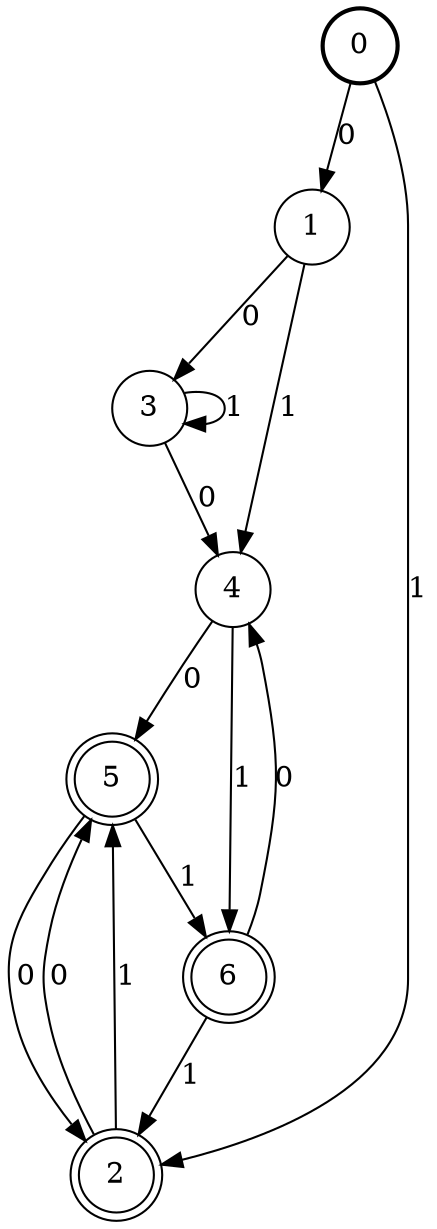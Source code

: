 digraph Automat {
    node [shape = circle];
    0 [style = "bold"];
    0 -> 1 [label = "0"];
    0 -> 2 [label = "1"];
    1 -> 3 [label = "0"];
    1 -> 4 [label = "1"];
    2 [peripheries=2]
    2 -> 5 [label = "0"];
    2 -> 5 [label = "1"];
    3 -> 4 [label = "0"];
    3 -> 3 [label = "1"];
    4 -> 5 [label = "0"];
    4 -> 6 [label = "1"];
    5 [peripheries=2]
    5 -> 2 [label = "0"];
    5 -> 6 [label = "1"];
    6 [peripheries=2]
    6 -> 4 [label = "0"];
    6 -> 2 [label = "1"];
}
